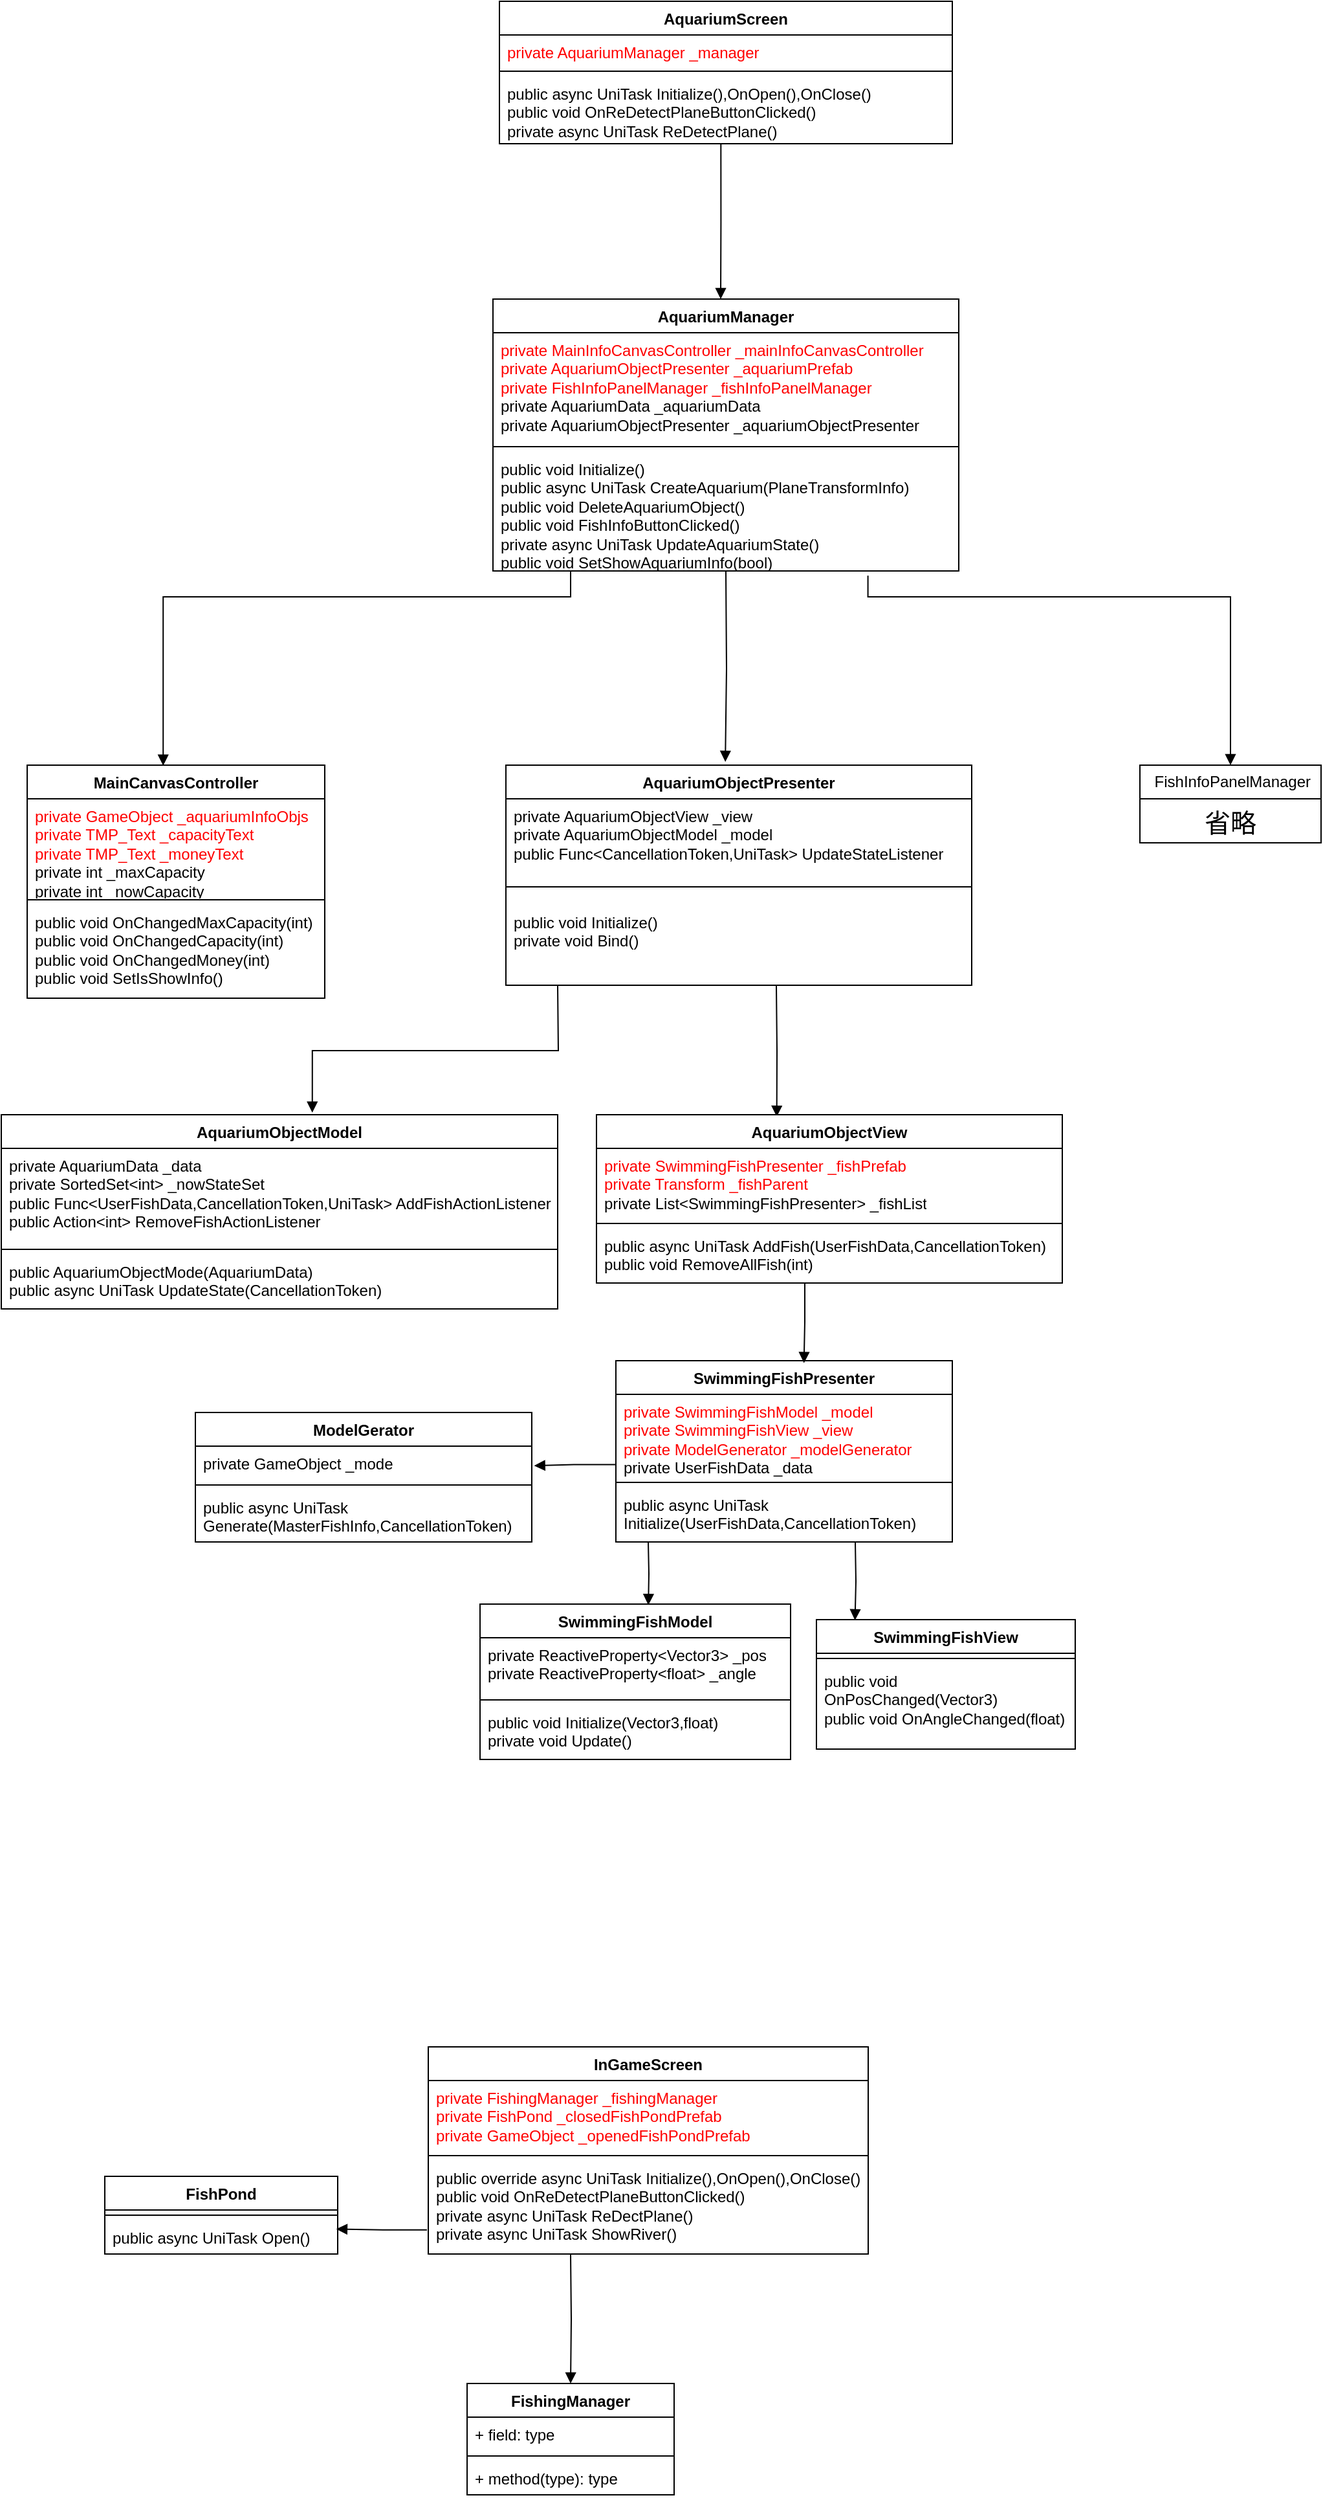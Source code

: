 <mxfile version="21.2.9" type="github">
  <diagram id="C5RBs43oDa-KdzZeNtuy" name="Page-1">
    <mxGraphModel dx="2156" dy="1664" grid="1" gridSize="10" guides="1" tooltips="1" connect="1" arrows="1" fold="1" page="1" pageScale="1" pageWidth="2339" pageHeight="3300" math="0" shadow="0">
      <root>
        <mxCell id="WIyWlLk6GJQsqaUBKTNV-0" />
        <mxCell id="WIyWlLk6GJQsqaUBKTNV-1" parent="WIyWlLk6GJQsqaUBKTNV-0" />
        <mxCell id="0zeD9HRaySoYJETbk6xT-5" value="AquariumScreen" style="swimlane;fontStyle=1;align=center;verticalAlign=top;childLayout=stackLayout;horizontal=1;startSize=26;horizontalStack=0;resizeParent=1;resizeParentMax=0;resizeLast=0;collapsible=1;marginBottom=0;whiteSpace=wrap;html=1;" vertex="1" parent="WIyWlLk6GJQsqaUBKTNV-1">
          <mxGeometry x="1005" y="30" width="350" height="110" as="geometry" />
        </mxCell>
        <mxCell id="0zeD9HRaySoYJETbk6xT-6" value="&lt;font color=&quot;#ff0000&quot;&gt;private AquariumManager _manager&lt;/font&gt;" style="text;strokeColor=none;fillColor=none;align=left;verticalAlign=top;spacingLeft=4;spacingRight=4;overflow=hidden;rotatable=0;points=[[0,0.5],[1,0.5]];portConstraint=eastwest;whiteSpace=wrap;html=1;" vertex="1" parent="0zeD9HRaySoYJETbk6xT-5">
          <mxGeometry y="26" width="350" height="24" as="geometry" />
        </mxCell>
        <mxCell id="0zeD9HRaySoYJETbk6xT-7" value="" style="line;strokeWidth=1;fillColor=none;align=left;verticalAlign=middle;spacingTop=-1;spacingLeft=3;spacingRight=3;rotatable=0;labelPosition=right;points=[];portConstraint=eastwest;strokeColor=inherit;" vertex="1" parent="0zeD9HRaySoYJETbk6xT-5">
          <mxGeometry y="50" width="350" height="8" as="geometry" />
        </mxCell>
        <mxCell id="0zeD9HRaySoYJETbk6xT-8" value="public async UniTask Initialize(),OnOpen(),OnClose()&lt;br&gt;public void OnReDetectPlaneButtonClicked()&amp;nbsp;&lt;br&gt;private async UniTask ReDetectPlane()" style="text;strokeColor=none;fillColor=none;align=left;verticalAlign=top;spacingLeft=4;spacingRight=4;overflow=hidden;rotatable=0;points=[[0,0.5],[1,0.5]];portConstraint=eastwest;whiteSpace=wrap;html=1;" vertex="1" parent="0zeD9HRaySoYJETbk6xT-5">
          <mxGeometry y="58" width="350" height="52" as="geometry" />
        </mxCell>
        <mxCell id="0zeD9HRaySoYJETbk6xT-9" value="" style="endArrow=block;endFill=1;html=1;edgeStyle=orthogonalEdgeStyle;align=left;verticalAlign=top;rounded=0;exitX=0.489;exitY=1.005;exitDx=0;exitDy=0;exitPerimeter=0;" edge="1" parent="WIyWlLk6GJQsqaUBKTNV-1" source="0zeD9HRaySoYJETbk6xT-8">
          <mxGeometry x="0.737" y="-50" relative="1" as="geometry">
            <mxPoint x="1166" y="170" as="sourcePoint" />
            <mxPoint x="1176" y="260" as="targetPoint" />
            <Array as="points" />
            <mxPoint as="offset" />
          </mxGeometry>
        </mxCell>
        <mxCell id="0zeD9HRaySoYJETbk6xT-11" value="AquariumManager" style="swimlane;fontStyle=1;align=center;verticalAlign=top;childLayout=stackLayout;horizontal=1;startSize=26;horizontalStack=0;resizeParent=1;resizeParentMax=0;resizeLast=0;collapsible=1;marginBottom=0;whiteSpace=wrap;html=1;" vertex="1" parent="WIyWlLk6GJQsqaUBKTNV-1">
          <mxGeometry x="1000" y="260" width="360" height="210" as="geometry" />
        </mxCell>
        <mxCell id="0zeD9HRaySoYJETbk6xT-12" value="&lt;font color=&quot;#ff0000&quot;&gt;private MainInfoCanvasController _mainInfoCanvasController&lt;br&gt;private AquariumObjectPresenter _aquariumPrefab&lt;br&gt;private FishInfoPanelManager _fishInfoPanelManager&lt;/font&gt;&lt;br&gt;private AquariumData _aquariumData&lt;br&gt;private AquariumObjectPresenter _aquariumObjectPresenter" style="text;strokeColor=none;fillColor=none;align=left;verticalAlign=top;spacingLeft=4;spacingRight=4;overflow=hidden;rotatable=0;points=[[0,0.5],[1,0.5]];portConstraint=eastwest;whiteSpace=wrap;html=1;" vertex="1" parent="0zeD9HRaySoYJETbk6xT-11">
          <mxGeometry y="26" width="360" height="84" as="geometry" />
        </mxCell>
        <mxCell id="0zeD9HRaySoYJETbk6xT-13" value="" style="line;strokeWidth=1;fillColor=none;align=left;verticalAlign=middle;spacingTop=-1;spacingLeft=3;spacingRight=3;rotatable=0;labelPosition=right;points=[];portConstraint=eastwest;strokeColor=inherit;" vertex="1" parent="0zeD9HRaySoYJETbk6xT-11">
          <mxGeometry y="110" width="360" height="8" as="geometry" />
        </mxCell>
        <mxCell id="0zeD9HRaySoYJETbk6xT-14" value="public void Initialize()&lt;br&gt;public async UniTask CreateAquarium(PlaneTransformInfo)&lt;br&gt;public void DeleteAquariumObject()&lt;br&gt;public void FishInfoButtonClicked()&lt;br&gt;private async UniTask UpdateAquariumState()&lt;br&gt;public void SetShowAquariumInfo(bool)" style="text;strokeColor=none;fillColor=none;align=left;verticalAlign=top;spacingLeft=4;spacingRight=4;overflow=hidden;rotatable=0;points=[[0,0.5],[1,0.5]];portConstraint=eastwest;whiteSpace=wrap;html=1;" vertex="1" parent="0zeD9HRaySoYJETbk6xT-11">
          <mxGeometry y="118" width="360" height="92" as="geometry" />
        </mxCell>
        <mxCell id="0zeD9HRaySoYJETbk6xT-25" value="" style="endArrow=block;endFill=1;html=1;edgeStyle=orthogonalEdgeStyle;align=left;verticalAlign=top;rounded=0;entryX=0.471;entryY=-0.015;entryDx=0;entryDy=0;entryPerimeter=0;" edge="1" parent="0zeD9HRaySoYJETbk6xT-11" target="0zeD9HRaySoYJETbk6xT-21">
          <mxGeometry x="-1" relative="1" as="geometry">
            <mxPoint x="180" y="210" as="sourcePoint" />
            <mxPoint x="180" y="350" as="targetPoint" />
            <mxPoint as="offset" />
          </mxGeometry>
        </mxCell>
        <mxCell id="0zeD9HRaySoYJETbk6xT-15" value="MainCanvasController" style="swimlane;fontStyle=1;align=center;verticalAlign=top;childLayout=stackLayout;horizontal=1;startSize=26;horizontalStack=0;resizeParent=1;resizeParentMax=0;resizeLast=0;collapsible=1;marginBottom=0;whiteSpace=wrap;html=1;" vertex="1" parent="WIyWlLk6GJQsqaUBKTNV-1">
          <mxGeometry x="640" y="620" width="230" height="180" as="geometry" />
        </mxCell>
        <mxCell id="0zeD9HRaySoYJETbk6xT-16" value="&lt;font color=&quot;#ff0000&quot;&gt;private GameObject _aquariumInfoObjs&lt;br&gt;private TMP_Text _capacityText&lt;br&gt;private TMP_Text _moneyText&lt;/font&gt;&lt;br&gt;private int _maxCapacity&lt;br&gt;private int _nowCapacity" style="text;strokeColor=none;fillColor=none;align=left;verticalAlign=top;spacingLeft=4;spacingRight=4;overflow=hidden;rotatable=0;points=[[0,0.5],[1,0.5]];portConstraint=eastwest;whiteSpace=wrap;html=1;" vertex="1" parent="0zeD9HRaySoYJETbk6xT-15">
          <mxGeometry y="26" width="230" height="74" as="geometry" />
        </mxCell>
        <mxCell id="0zeD9HRaySoYJETbk6xT-17" value="" style="line;strokeWidth=1;fillColor=none;align=left;verticalAlign=middle;spacingTop=-1;spacingLeft=3;spacingRight=3;rotatable=0;labelPosition=right;points=[];portConstraint=eastwest;strokeColor=inherit;" vertex="1" parent="0zeD9HRaySoYJETbk6xT-15">
          <mxGeometry y="100" width="230" height="8" as="geometry" />
        </mxCell>
        <mxCell id="0zeD9HRaySoYJETbk6xT-18" value="public void OnChangedMaxCapacity(int)&lt;br&gt;public void OnChangedCapacity(int)&lt;br&gt;public void OnChangedMoney(int)&lt;br&gt;public void SetIsShowInfo()" style="text;strokeColor=none;fillColor=none;align=left;verticalAlign=top;spacingLeft=4;spacingRight=4;overflow=hidden;rotatable=0;points=[[0,0.5],[1,0.5]];portConstraint=eastwest;whiteSpace=wrap;html=1;" vertex="1" parent="0zeD9HRaySoYJETbk6xT-15">
          <mxGeometry y="108" width="230" height="72" as="geometry" />
        </mxCell>
        <mxCell id="0zeD9HRaySoYJETbk6xT-19" value="" style="endArrow=block;endFill=1;html=1;edgeStyle=orthogonalEdgeStyle;align=left;verticalAlign=top;rounded=0;entryX=0.457;entryY=0.002;entryDx=0;entryDy=0;entryPerimeter=0;" edge="1" parent="WIyWlLk6GJQsqaUBKTNV-1" target="0zeD9HRaySoYJETbk6xT-15">
          <mxGeometry x="-1" relative="1" as="geometry">
            <mxPoint x="1060" y="470" as="sourcePoint" />
            <mxPoint x="1220" y="470" as="targetPoint" />
            <Array as="points">
              <mxPoint x="1060" y="490" />
              <mxPoint x="745" y="490" />
            </Array>
          </mxGeometry>
        </mxCell>
        <mxCell id="0zeD9HRaySoYJETbk6xT-21" value="AquariumObjectPresenter" style="swimlane;fontStyle=1;align=center;verticalAlign=top;childLayout=stackLayout;horizontal=1;startSize=26;horizontalStack=0;resizeParent=1;resizeParentMax=0;resizeLast=0;collapsible=1;marginBottom=0;whiteSpace=wrap;html=1;" vertex="1" parent="WIyWlLk6GJQsqaUBKTNV-1">
          <mxGeometry x="1010" y="620" width="360" height="170" as="geometry" />
        </mxCell>
        <mxCell id="0zeD9HRaySoYJETbk6xT-22" value="private AquariumObjectView _view&lt;br&gt;private AquariumObjectModel _model&lt;br&gt;public Func&amp;lt;CancellationToken,UniTask&amp;gt; UpdateStateListener" style="text;strokeColor=none;fillColor=none;align=left;verticalAlign=top;spacingLeft=4;spacingRight=4;overflow=hidden;rotatable=0;points=[[0,0.5],[1,0.5]];portConstraint=eastwest;whiteSpace=wrap;html=1;" vertex="1" parent="0zeD9HRaySoYJETbk6xT-21">
          <mxGeometry y="26" width="360" height="54" as="geometry" />
        </mxCell>
        <mxCell id="0zeD9HRaySoYJETbk6xT-23" value="" style="line;strokeWidth=1;fillColor=none;align=left;verticalAlign=middle;spacingTop=-1;spacingLeft=3;spacingRight=3;rotatable=0;labelPosition=right;points=[];portConstraint=eastwest;strokeColor=inherit;" vertex="1" parent="0zeD9HRaySoYJETbk6xT-21">
          <mxGeometry y="80" width="360" height="28" as="geometry" />
        </mxCell>
        <mxCell id="0zeD9HRaySoYJETbk6xT-24" value="public void Initialize()&lt;br&gt;private void Bind()" style="text;strokeColor=none;fillColor=none;align=left;verticalAlign=top;spacingLeft=4;spacingRight=4;overflow=hidden;rotatable=0;points=[[0,0.5],[1,0.5]];portConstraint=eastwest;whiteSpace=wrap;html=1;" vertex="1" parent="0zeD9HRaySoYJETbk6xT-21">
          <mxGeometry y="108" width="360" height="62" as="geometry" />
        </mxCell>
        <mxCell id="0zeD9HRaySoYJETbk6xT-36" value="" style="endArrow=block;endFill=1;html=1;edgeStyle=orthogonalEdgeStyle;align=left;verticalAlign=top;rounded=0;entryX=0.559;entryY=-0.011;entryDx=0;entryDy=0;entryPerimeter=0;" edge="1" parent="0zeD9HRaySoYJETbk6xT-21" target="0zeD9HRaySoYJETbk6xT-27">
          <mxGeometry x="-1" relative="1" as="geometry">
            <mxPoint x="40" y="170" as="sourcePoint" />
            <mxPoint x="200" y="160" as="targetPoint" />
          </mxGeometry>
        </mxCell>
        <mxCell id="0zeD9HRaySoYJETbk6xT-43" value="" style="endArrow=block;endFill=1;html=1;edgeStyle=orthogonalEdgeStyle;align=left;verticalAlign=top;rounded=0;entryX=0.387;entryY=0.012;entryDx=0;entryDy=0;entryPerimeter=0;" edge="1" parent="0zeD9HRaySoYJETbk6xT-21" target="0zeD9HRaySoYJETbk6xT-38">
          <mxGeometry x="-1" relative="1" as="geometry">
            <mxPoint x="209" y="170" as="sourcePoint" />
            <mxPoint x="210" y="260" as="targetPoint" />
          </mxGeometry>
        </mxCell>
        <mxCell id="0zeD9HRaySoYJETbk6xT-27" value="AquariumObjectModel" style="swimlane;fontStyle=1;align=center;verticalAlign=top;childLayout=stackLayout;horizontal=1;startSize=26;horizontalStack=0;resizeParent=1;resizeParentMax=0;resizeLast=0;collapsible=1;marginBottom=0;whiteSpace=wrap;html=1;" vertex="1" parent="WIyWlLk6GJQsqaUBKTNV-1">
          <mxGeometry x="620" y="890" width="430" height="150" as="geometry" />
        </mxCell>
        <mxCell id="0zeD9HRaySoYJETbk6xT-28" value="private AquariumData _data&lt;br&gt;private SortedSet&amp;lt;int&amp;gt; _nowStateSet&lt;br&gt;public Func&amp;lt;UserFishData,CancellationToken,UniTask&amp;gt; AddFishActionListener&lt;br&gt;public Action&amp;lt;int&amp;gt; RemoveFishActionListener" style="text;strokeColor=none;fillColor=none;align=left;verticalAlign=top;spacingLeft=4;spacingRight=4;overflow=hidden;rotatable=0;points=[[0,0.5],[1,0.5]];portConstraint=eastwest;whiteSpace=wrap;html=1;" vertex="1" parent="0zeD9HRaySoYJETbk6xT-27">
          <mxGeometry y="26" width="430" height="74" as="geometry" />
        </mxCell>
        <mxCell id="0zeD9HRaySoYJETbk6xT-29" value="" style="line;strokeWidth=1;fillColor=none;align=left;verticalAlign=middle;spacingTop=-1;spacingLeft=3;spacingRight=3;rotatable=0;labelPosition=right;points=[];portConstraint=eastwest;strokeColor=inherit;" vertex="1" parent="0zeD9HRaySoYJETbk6xT-27">
          <mxGeometry y="100" width="430" height="8" as="geometry" />
        </mxCell>
        <mxCell id="0zeD9HRaySoYJETbk6xT-30" value="public AquariumObjectMode(AquariumData)&lt;br&gt;public async UniTask UpdateState(CancellationToken)" style="text;strokeColor=none;fillColor=none;align=left;verticalAlign=top;spacingLeft=4;spacingRight=4;overflow=hidden;rotatable=0;points=[[0,0.5],[1,0.5]];portConstraint=eastwest;whiteSpace=wrap;html=1;" vertex="1" parent="0zeD9HRaySoYJETbk6xT-27">
          <mxGeometry y="108" width="430" height="42" as="geometry" />
        </mxCell>
        <mxCell id="0zeD9HRaySoYJETbk6xT-38" value="AquariumObjectView" style="swimlane;fontStyle=1;align=center;verticalAlign=top;childLayout=stackLayout;horizontal=1;startSize=26;horizontalStack=0;resizeParent=1;resizeParentMax=0;resizeLast=0;collapsible=1;marginBottom=0;whiteSpace=wrap;html=1;" vertex="1" parent="WIyWlLk6GJQsqaUBKTNV-1">
          <mxGeometry x="1080" y="890" width="360" height="130" as="geometry" />
        </mxCell>
        <mxCell id="0zeD9HRaySoYJETbk6xT-39" value="&lt;font color=&quot;#ff0000&quot;&gt;private SwimmingFishPresenter _fishPrefab&lt;br&gt;private Transform _fishParent&lt;/font&gt;&lt;br&gt;private List&amp;lt;SwimmingFishPresenter&amp;gt; _fishList" style="text;strokeColor=none;fillColor=none;align=left;verticalAlign=top;spacingLeft=4;spacingRight=4;overflow=hidden;rotatable=0;points=[[0,0.5],[1,0.5]];portConstraint=eastwest;whiteSpace=wrap;html=1;" vertex="1" parent="0zeD9HRaySoYJETbk6xT-38">
          <mxGeometry y="26" width="360" height="54" as="geometry" />
        </mxCell>
        <mxCell id="0zeD9HRaySoYJETbk6xT-40" value="" style="line;strokeWidth=1;fillColor=none;align=left;verticalAlign=middle;spacingTop=-1;spacingLeft=3;spacingRight=3;rotatable=0;labelPosition=right;points=[];portConstraint=eastwest;strokeColor=inherit;" vertex="1" parent="0zeD9HRaySoYJETbk6xT-38">
          <mxGeometry y="80" width="360" height="8" as="geometry" />
        </mxCell>
        <mxCell id="0zeD9HRaySoYJETbk6xT-41" value="public async UniTask AddFish(UserFishData,CancellationToken)&lt;br&gt;public void RemoveAllFish(int)" style="text;strokeColor=none;fillColor=none;align=left;verticalAlign=top;spacingLeft=4;spacingRight=4;overflow=hidden;rotatable=0;points=[[0,0.5],[1,0.5]];portConstraint=eastwest;whiteSpace=wrap;html=1;" vertex="1" parent="0zeD9HRaySoYJETbk6xT-38">
          <mxGeometry y="88" width="360" height="42" as="geometry" />
        </mxCell>
        <mxCell id="0zeD9HRaySoYJETbk6xT-45" value="SwimmingFishPresenter" style="swimlane;fontStyle=1;align=center;verticalAlign=top;childLayout=stackLayout;horizontal=1;startSize=26;horizontalStack=0;resizeParent=1;resizeParentMax=0;resizeLast=0;collapsible=1;marginBottom=0;whiteSpace=wrap;html=1;" vertex="1" parent="WIyWlLk6GJQsqaUBKTNV-1">
          <mxGeometry x="1095" y="1080" width="260" height="140" as="geometry" />
        </mxCell>
        <mxCell id="0zeD9HRaySoYJETbk6xT-46" value="&lt;font color=&quot;#ff0000&quot;&gt;private SwimmingFishModel _model&lt;br&gt;private SwimmingFishView _view&lt;br&gt;private ModelGenerator _modelGenerator&lt;br&gt;&lt;/font&gt;private UserFishData _data" style="text;strokeColor=none;fillColor=none;align=left;verticalAlign=top;spacingLeft=4;spacingRight=4;overflow=hidden;rotatable=0;points=[[0,0.5],[1,0.5]];portConstraint=eastwest;whiteSpace=wrap;html=1;" vertex="1" parent="0zeD9HRaySoYJETbk6xT-45">
          <mxGeometry y="26" width="260" height="64" as="geometry" />
        </mxCell>
        <mxCell id="0zeD9HRaySoYJETbk6xT-47" value="" style="line;strokeWidth=1;fillColor=none;align=left;verticalAlign=middle;spacingTop=-1;spacingLeft=3;spacingRight=3;rotatable=0;labelPosition=right;points=[];portConstraint=eastwest;strokeColor=inherit;" vertex="1" parent="0zeD9HRaySoYJETbk6xT-45">
          <mxGeometry y="90" width="260" height="8" as="geometry" />
        </mxCell>
        <mxCell id="0zeD9HRaySoYJETbk6xT-48" value="public async UniTask Initialize(UserFishData,CancellationToken)" style="text;strokeColor=none;fillColor=none;align=left;verticalAlign=top;spacingLeft=4;spacingRight=4;overflow=hidden;rotatable=0;points=[[0,0.5],[1,0.5]];portConstraint=eastwest;whiteSpace=wrap;html=1;" vertex="1" parent="0zeD9HRaySoYJETbk6xT-45">
          <mxGeometry y="98" width="260" height="42" as="geometry" />
        </mxCell>
        <mxCell id="0zeD9HRaySoYJETbk6xT-49" value="" style="endArrow=block;endFill=1;html=1;edgeStyle=orthogonalEdgeStyle;align=left;verticalAlign=top;rounded=0;entryX=0.559;entryY=0.013;entryDx=0;entryDy=0;entryPerimeter=0;" edge="1" parent="WIyWlLk6GJQsqaUBKTNV-1" target="0zeD9HRaySoYJETbk6xT-45">
          <mxGeometry x="-1" relative="1" as="geometry">
            <mxPoint x="1240" y="1020" as="sourcePoint" />
            <mxPoint x="1400" y="1020" as="targetPoint" />
            <Array as="points">
              <mxPoint x="1241" y="1020" />
              <mxPoint x="1241" y="1050" />
              <mxPoint x="1240" y="1050" />
            </Array>
            <mxPoint as="offset" />
          </mxGeometry>
        </mxCell>
        <mxCell id="0zeD9HRaySoYJETbk6xT-51" value="SwimmingFishView" style="swimlane;fontStyle=1;align=center;verticalAlign=top;childLayout=stackLayout;horizontal=1;startSize=26;horizontalStack=0;resizeParent=1;resizeParentMax=0;resizeLast=0;collapsible=1;marginBottom=0;whiteSpace=wrap;html=1;" vertex="1" parent="WIyWlLk6GJQsqaUBKTNV-1">
          <mxGeometry x="1250" y="1280" width="200" height="100" as="geometry" />
        </mxCell>
        <mxCell id="0zeD9HRaySoYJETbk6xT-53" value="" style="line;strokeWidth=1;fillColor=none;align=left;verticalAlign=middle;spacingTop=-1;spacingLeft=3;spacingRight=3;rotatable=0;labelPosition=right;points=[];portConstraint=eastwest;strokeColor=inherit;" vertex="1" parent="0zeD9HRaySoYJETbk6xT-51">
          <mxGeometry y="26" width="200" height="8" as="geometry" />
        </mxCell>
        <mxCell id="0zeD9HRaySoYJETbk6xT-54" value="public void OnPosChanged(Vector3)&lt;br&gt;public void OnAngleChanged(float)" style="text;strokeColor=none;fillColor=none;align=left;verticalAlign=top;spacingLeft=4;spacingRight=4;overflow=hidden;rotatable=0;points=[[0,0.5],[1,0.5]];portConstraint=eastwest;whiteSpace=wrap;html=1;" vertex="1" parent="0zeD9HRaySoYJETbk6xT-51">
          <mxGeometry y="34" width="200" height="66" as="geometry" />
        </mxCell>
        <mxCell id="0zeD9HRaySoYJETbk6xT-55" value="SwimmingFishModel" style="swimlane;fontStyle=1;align=center;verticalAlign=top;childLayout=stackLayout;horizontal=1;startSize=26;horizontalStack=0;resizeParent=1;resizeParentMax=0;resizeLast=0;collapsible=1;marginBottom=0;whiteSpace=wrap;html=1;" vertex="1" parent="WIyWlLk6GJQsqaUBKTNV-1">
          <mxGeometry x="990" y="1268" width="240" height="120" as="geometry" />
        </mxCell>
        <mxCell id="0zeD9HRaySoYJETbk6xT-56" value="private ReactiveProperty&amp;lt;Vector3&amp;gt; _pos&lt;br&gt;private ReactiveProperty&amp;lt;float&amp;gt; _angle" style="text;strokeColor=none;fillColor=none;align=left;verticalAlign=top;spacingLeft=4;spacingRight=4;overflow=hidden;rotatable=0;points=[[0,0.5],[1,0.5]];portConstraint=eastwest;whiteSpace=wrap;html=1;" vertex="1" parent="0zeD9HRaySoYJETbk6xT-55">
          <mxGeometry y="26" width="240" height="44" as="geometry" />
        </mxCell>
        <mxCell id="0zeD9HRaySoYJETbk6xT-57" value="" style="line;strokeWidth=1;fillColor=none;align=left;verticalAlign=middle;spacingTop=-1;spacingLeft=3;spacingRight=3;rotatable=0;labelPosition=right;points=[];portConstraint=eastwest;strokeColor=inherit;" vertex="1" parent="0zeD9HRaySoYJETbk6xT-55">
          <mxGeometry y="70" width="240" height="8" as="geometry" />
        </mxCell>
        <mxCell id="0zeD9HRaySoYJETbk6xT-58" value="public void Initialize(Vector3,float)&lt;br&gt;private void Update()" style="text;strokeColor=none;fillColor=none;align=left;verticalAlign=top;spacingLeft=4;spacingRight=4;overflow=hidden;rotatable=0;points=[[0,0.5],[1,0.5]];portConstraint=eastwest;whiteSpace=wrap;html=1;" vertex="1" parent="0zeD9HRaySoYJETbk6xT-55">
          <mxGeometry y="78" width="240" height="42" as="geometry" />
        </mxCell>
        <mxCell id="0zeD9HRaySoYJETbk6xT-61" value="" style="endArrow=block;endFill=1;html=1;edgeStyle=orthogonalEdgeStyle;align=left;verticalAlign=top;rounded=0;entryX=0.542;entryY=0.006;entryDx=0;entryDy=0;entryPerimeter=0;" edge="1" parent="WIyWlLk6GJQsqaUBKTNV-1" target="0zeD9HRaySoYJETbk6xT-55">
          <mxGeometry x="-1" relative="1" as="geometry">
            <mxPoint x="1120" y="1220" as="sourcePoint" />
            <mxPoint x="1280" y="1220" as="targetPoint" />
          </mxGeometry>
        </mxCell>
        <mxCell id="0zeD9HRaySoYJETbk6xT-63" value="" style="endArrow=block;endFill=1;html=1;edgeStyle=orthogonalEdgeStyle;align=left;verticalAlign=top;rounded=0;entryX=0.149;entryY=0.005;entryDx=0;entryDy=0;entryPerimeter=0;" edge="1" parent="WIyWlLk6GJQsqaUBKTNV-1" target="0zeD9HRaySoYJETbk6xT-51">
          <mxGeometry x="-1" relative="1" as="geometry">
            <mxPoint x="1280" y="1220" as="sourcePoint" />
            <mxPoint x="1440" y="1220" as="targetPoint" />
            <mxPoint as="offset" />
          </mxGeometry>
        </mxCell>
        <mxCell id="0zeD9HRaySoYJETbk6xT-65" value="ModelGerator" style="swimlane;fontStyle=1;align=center;verticalAlign=top;childLayout=stackLayout;horizontal=1;startSize=26;horizontalStack=0;resizeParent=1;resizeParentMax=0;resizeLast=0;collapsible=1;marginBottom=0;whiteSpace=wrap;html=1;" vertex="1" parent="WIyWlLk6GJQsqaUBKTNV-1">
          <mxGeometry x="770" y="1120" width="260" height="100" as="geometry" />
        </mxCell>
        <mxCell id="0zeD9HRaySoYJETbk6xT-66" value="private GameObject _mode" style="text;strokeColor=none;fillColor=none;align=left;verticalAlign=top;spacingLeft=4;spacingRight=4;overflow=hidden;rotatable=0;points=[[0,0.5],[1,0.5]];portConstraint=eastwest;whiteSpace=wrap;html=1;" vertex="1" parent="0zeD9HRaySoYJETbk6xT-65">
          <mxGeometry y="26" width="260" height="26" as="geometry" />
        </mxCell>
        <mxCell id="0zeD9HRaySoYJETbk6xT-67" value="" style="line;strokeWidth=1;fillColor=none;align=left;verticalAlign=middle;spacingTop=-1;spacingLeft=3;spacingRight=3;rotatable=0;labelPosition=right;points=[];portConstraint=eastwest;strokeColor=inherit;" vertex="1" parent="0zeD9HRaySoYJETbk6xT-65">
          <mxGeometry y="52" width="260" height="8" as="geometry" />
        </mxCell>
        <mxCell id="0zeD9HRaySoYJETbk6xT-68" value="public async UniTask Generate(MasterFishInfo,CancellationToken)" style="text;strokeColor=none;fillColor=none;align=left;verticalAlign=top;spacingLeft=4;spacingRight=4;overflow=hidden;rotatable=0;points=[[0,0.5],[1,0.5]];portConstraint=eastwest;whiteSpace=wrap;html=1;" vertex="1" parent="0zeD9HRaySoYJETbk6xT-65">
          <mxGeometry y="60" width="260" height="40" as="geometry" />
        </mxCell>
        <mxCell id="0zeD9HRaySoYJETbk6xT-69" value="" style="endArrow=block;endFill=1;html=1;edgeStyle=orthogonalEdgeStyle;align=left;verticalAlign=top;rounded=0;entryX=1.007;entryY=0.581;entryDx=0;entryDy=0;entryPerimeter=0;exitX=0.002;exitY=0.848;exitDx=0;exitDy=0;exitPerimeter=0;" edge="1" parent="WIyWlLk6GJQsqaUBKTNV-1" source="0zeD9HRaySoYJETbk6xT-46" target="0zeD9HRaySoYJETbk6xT-66">
          <mxGeometry x="-1" relative="1" as="geometry">
            <mxPoint x="1090" y="1160" as="sourcePoint" />
            <mxPoint x="1250" y="1160" as="targetPoint" />
          </mxGeometry>
        </mxCell>
        <mxCell id="0zeD9HRaySoYJETbk6xT-76" value="&amp;nbsp;FishInfoPanelManager" style="swimlane;fontStyle=0;childLayout=stackLayout;horizontal=1;startSize=26;fillColor=none;horizontalStack=0;resizeParent=1;resizeParentMax=0;resizeLast=0;collapsible=1;marginBottom=0;whiteSpace=wrap;html=1;" vertex="1" parent="WIyWlLk6GJQsqaUBKTNV-1">
          <mxGeometry x="1500" y="620" width="140" height="60" as="geometry" />
        </mxCell>
        <mxCell id="0zeD9HRaySoYJETbk6xT-77" value="&lt;font style=&quot;font-size: 20px;&quot;&gt;省略&lt;/font&gt;" style="text;strokeColor=none;fillColor=none;align=center;verticalAlign=top;spacingLeft=4;spacingRight=4;overflow=hidden;rotatable=0;points=[[0,0.5],[1,0.5]];portConstraint=eastwest;whiteSpace=wrap;html=1;" vertex="1" parent="0zeD9HRaySoYJETbk6xT-76">
          <mxGeometry y="26" width="140" height="34" as="geometry" />
        </mxCell>
        <mxCell id="0zeD9HRaySoYJETbk6xT-80" value="" style="endArrow=block;endFill=1;html=1;edgeStyle=orthogonalEdgeStyle;align=left;verticalAlign=top;rounded=0;entryX=0.5;entryY=0;entryDx=0;entryDy=0;exitX=0.805;exitY=1.039;exitDx=0;exitDy=0;exitPerimeter=0;" edge="1" parent="WIyWlLk6GJQsqaUBKTNV-1" source="0zeD9HRaySoYJETbk6xT-14" target="0zeD9HRaySoYJETbk6xT-76">
          <mxGeometry x="-1" relative="1" as="geometry">
            <mxPoint x="1290" y="500" as="sourcePoint" />
            <mxPoint x="1450" y="470" as="targetPoint" />
            <Array as="points">
              <mxPoint x="1290" y="490" />
              <mxPoint x="1570" y="490" />
            </Array>
          </mxGeometry>
        </mxCell>
        <mxCell id="0zeD9HRaySoYJETbk6xT-82" value="InGameScreen" style="swimlane;fontStyle=1;align=center;verticalAlign=top;childLayout=stackLayout;horizontal=1;startSize=26;horizontalStack=0;resizeParent=1;resizeParentMax=0;resizeLast=0;collapsible=1;marginBottom=0;whiteSpace=wrap;html=1;" vertex="1" parent="WIyWlLk6GJQsqaUBKTNV-1">
          <mxGeometry x="950" y="1610" width="340" height="160" as="geometry" />
        </mxCell>
        <mxCell id="0zeD9HRaySoYJETbk6xT-83" value="&lt;font color=&quot;#ff0000&quot;&gt;private FishingManager _fishingManager&lt;/font&gt;&lt;br&gt;&lt;font color=&quot;#ff0000&quot;&gt;private FishPond _closedFishPondPrefab&lt;/font&gt;&lt;br&gt;&lt;font color=&quot;#ff0000&quot;&gt;private GameObject _openedFishPondPrefab&lt;/font&gt;&lt;br&gt;" style="text;strokeColor=none;fillColor=none;align=left;verticalAlign=top;spacingLeft=4;spacingRight=4;overflow=hidden;rotatable=0;points=[[0,0.5],[1,0.5]];portConstraint=eastwest;whiteSpace=wrap;html=1;" vertex="1" parent="0zeD9HRaySoYJETbk6xT-82">
          <mxGeometry y="26" width="340" height="54" as="geometry" />
        </mxCell>
        <mxCell id="0zeD9HRaySoYJETbk6xT-84" value="" style="line;strokeWidth=1;fillColor=none;align=left;verticalAlign=middle;spacingTop=-1;spacingLeft=3;spacingRight=3;rotatable=0;labelPosition=right;points=[];portConstraint=eastwest;strokeColor=inherit;" vertex="1" parent="0zeD9HRaySoYJETbk6xT-82">
          <mxGeometry y="80" width="340" height="8" as="geometry" />
        </mxCell>
        <mxCell id="0zeD9HRaySoYJETbk6xT-85" value="public override async UniTask Initialize(),OnOpen(),OnClose()&lt;br&gt;public void OnReDetectPlaneButtonClicked()&lt;br&gt;private async UniTask ReDectPlane()&lt;br&gt;private async UniTask ShowRiver()" style="text;strokeColor=none;fillColor=none;align=left;verticalAlign=top;spacingLeft=4;spacingRight=4;overflow=hidden;rotatable=0;points=[[0,0.5],[1,0.5]];portConstraint=eastwest;whiteSpace=wrap;html=1;" vertex="1" parent="0zeD9HRaySoYJETbk6xT-82">
          <mxGeometry y="88" width="340" height="72" as="geometry" />
        </mxCell>
        <mxCell id="0zeD9HRaySoYJETbk6xT-96" value="" style="endArrow=block;endFill=1;html=1;edgeStyle=orthogonalEdgeStyle;align=left;verticalAlign=top;rounded=0;" edge="1" parent="0zeD9HRaySoYJETbk6xT-82" target="0zeD9HRaySoYJETbk6xT-92">
          <mxGeometry x="-1" relative="1" as="geometry">
            <mxPoint x="110" y="160" as="sourcePoint" />
            <mxPoint x="270" y="150" as="targetPoint" />
          </mxGeometry>
        </mxCell>
        <mxCell id="0zeD9HRaySoYJETbk6xT-86" value="FishPond" style="swimlane;fontStyle=1;align=center;verticalAlign=top;childLayout=stackLayout;horizontal=1;startSize=26;horizontalStack=0;resizeParent=1;resizeParentMax=0;resizeLast=0;collapsible=1;marginBottom=0;whiteSpace=wrap;html=1;" vertex="1" parent="WIyWlLk6GJQsqaUBKTNV-1">
          <mxGeometry x="700" y="1710" width="180" height="60" as="geometry" />
        </mxCell>
        <mxCell id="0zeD9HRaySoYJETbk6xT-88" value="" style="line;strokeWidth=1;fillColor=none;align=left;verticalAlign=middle;spacingTop=-1;spacingLeft=3;spacingRight=3;rotatable=0;labelPosition=right;points=[];portConstraint=eastwest;strokeColor=inherit;" vertex="1" parent="0zeD9HRaySoYJETbk6xT-86">
          <mxGeometry y="26" width="180" height="8" as="geometry" />
        </mxCell>
        <mxCell id="0zeD9HRaySoYJETbk6xT-89" value="public async UniTask Open()" style="text;strokeColor=none;fillColor=none;align=left;verticalAlign=top;spacingLeft=4;spacingRight=4;overflow=hidden;rotatable=0;points=[[0,0.5],[1,0.5]];portConstraint=eastwest;whiteSpace=wrap;html=1;" vertex="1" parent="0zeD9HRaySoYJETbk6xT-86">
          <mxGeometry y="34" width="180" height="26" as="geometry" />
        </mxCell>
        <mxCell id="0zeD9HRaySoYJETbk6xT-90" value="" style="endArrow=block;endFill=1;html=1;edgeStyle=orthogonalEdgeStyle;align=left;verticalAlign=top;rounded=0;entryX=0.994;entryY=0.258;entryDx=0;entryDy=0;entryPerimeter=0;exitX=-0.003;exitY=0.741;exitDx=0;exitDy=0;exitPerimeter=0;" edge="1" parent="WIyWlLk6GJQsqaUBKTNV-1" source="0zeD9HRaySoYJETbk6xT-85" target="0zeD9HRaySoYJETbk6xT-89">
          <mxGeometry x="-0.759" relative="1" as="geometry">
            <mxPoint x="940" y="1740" as="sourcePoint" />
            <mxPoint x="1110" y="1740" as="targetPoint" />
            <mxPoint as="offset" />
          </mxGeometry>
        </mxCell>
        <mxCell id="0zeD9HRaySoYJETbk6xT-92" value="FishingManager" style="swimlane;fontStyle=1;align=center;verticalAlign=top;childLayout=stackLayout;horizontal=1;startSize=26;horizontalStack=0;resizeParent=1;resizeParentMax=0;resizeLast=0;collapsible=1;marginBottom=0;whiteSpace=wrap;html=1;" vertex="1" parent="WIyWlLk6GJQsqaUBKTNV-1">
          <mxGeometry x="980" y="1870" width="160" height="86" as="geometry" />
        </mxCell>
        <mxCell id="0zeD9HRaySoYJETbk6xT-93" value="+ field: type" style="text;strokeColor=none;fillColor=none;align=left;verticalAlign=top;spacingLeft=4;spacingRight=4;overflow=hidden;rotatable=0;points=[[0,0.5],[1,0.5]];portConstraint=eastwest;whiteSpace=wrap;html=1;" vertex="1" parent="0zeD9HRaySoYJETbk6xT-92">
          <mxGeometry y="26" width="160" height="26" as="geometry" />
        </mxCell>
        <mxCell id="0zeD9HRaySoYJETbk6xT-94" value="" style="line;strokeWidth=1;fillColor=none;align=left;verticalAlign=middle;spacingTop=-1;spacingLeft=3;spacingRight=3;rotatable=0;labelPosition=right;points=[];portConstraint=eastwest;strokeColor=inherit;" vertex="1" parent="0zeD9HRaySoYJETbk6xT-92">
          <mxGeometry y="52" width="160" height="8" as="geometry" />
        </mxCell>
        <mxCell id="0zeD9HRaySoYJETbk6xT-95" value="+ method(type): type" style="text;strokeColor=none;fillColor=none;align=left;verticalAlign=top;spacingLeft=4;spacingRight=4;overflow=hidden;rotatable=0;points=[[0,0.5],[1,0.5]];portConstraint=eastwest;whiteSpace=wrap;html=1;" vertex="1" parent="0zeD9HRaySoYJETbk6xT-92">
          <mxGeometry y="60" width="160" height="26" as="geometry" />
        </mxCell>
      </root>
    </mxGraphModel>
  </diagram>
</mxfile>
